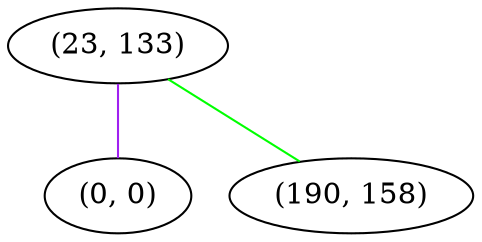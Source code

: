 graph "" {
"(23, 133)";
"(0, 0)";
"(190, 158)";
"(23, 133)" -- "(0, 0)"  [color=purple, key=0, weight=4];
"(23, 133)" -- "(190, 158)"  [color=green, key=0, weight=2];
}

